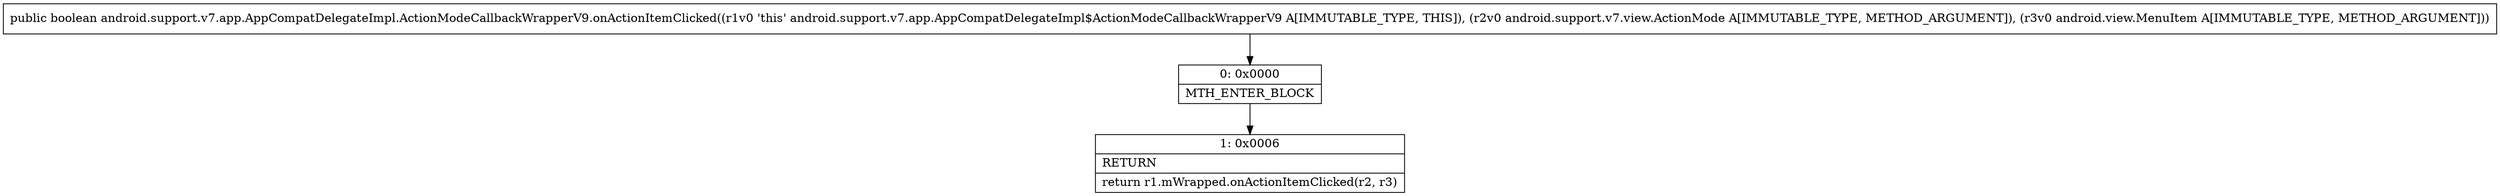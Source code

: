 digraph "CFG forandroid.support.v7.app.AppCompatDelegateImpl.ActionModeCallbackWrapperV9.onActionItemClicked(Landroid\/support\/v7\/view\/ActionMode;Landroid\/view\/MenuItem;)Z" {
Node_0 [shape=record,label="{0\:\ 0x0000|MTH_ENTER_BLOCK\l}"];
Node_1 [shape=record,label="{1\:\ 0x0006|RETURN\l|return r1.mWrapped.onActionItemClicked(r2, r3)\l}"];
MethodNode[shape=record,label="{public boolean android.support.v7.app.AppCompatDelegateImpl.ActionModeCallbackWrapperV9.onActionItemClicked((r1v0 'this' android.support.v7.app.AppCompatDelegateImpl$ActionModeCallbackWrapperV9 A[IMMUTABLE_TYPE, THIS]), (r2v0 android.support.v7.view.ActionMode A[IMMUTABLE_TYPE, METHOD_ARGUMENT]), (r3v0 android.view.MenuItem A[IMMUTABLE_TYPE, METHOD_ARGUMENT])) }"];
MethodNode -> Node_0;
Node_0 -> Node_1;
}

